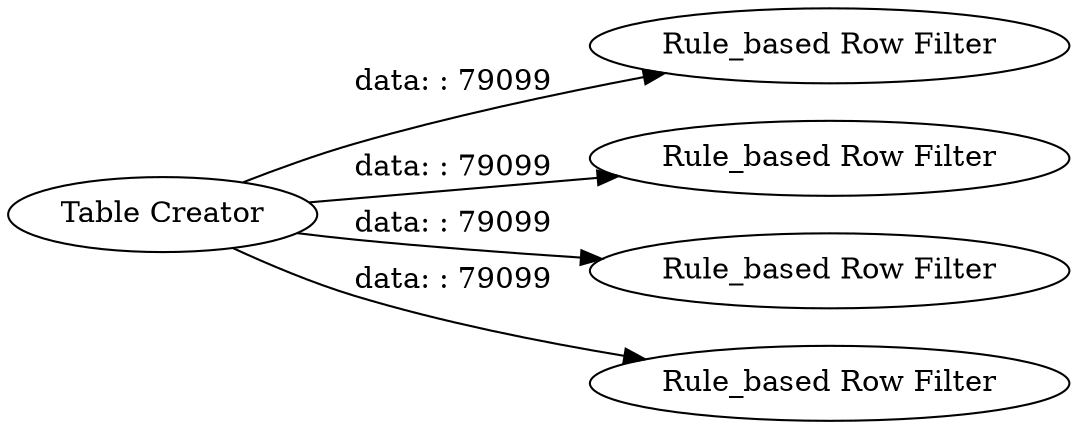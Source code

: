 digraph {
	"335425724546891793_12" [label="Rule_based Row Filter"]
	"335425724546891793_11" [label="Rule_based Row Filter"]
	"335425724546891793_10" [label="Rule_based Row Filter"]
	"335425724546891793_1" [label="Table Creator"]
	"335425724546891793_13" [label="Rule_based Row Filter"]
	"335425724546891793_1" -> "335425724546891793_11" [label="data: : 79099"]
	"335425724546891793_1" -> "335425724546891793_10" [label="data: : 79099"]
	"335425724546891793_1" -> "335425724546891793_13" [label="data: : 79099"]
	"335425724546891793_1" -> "335425724546891793_12" [label="data: : 79099"]
	rankdir=LR
}

